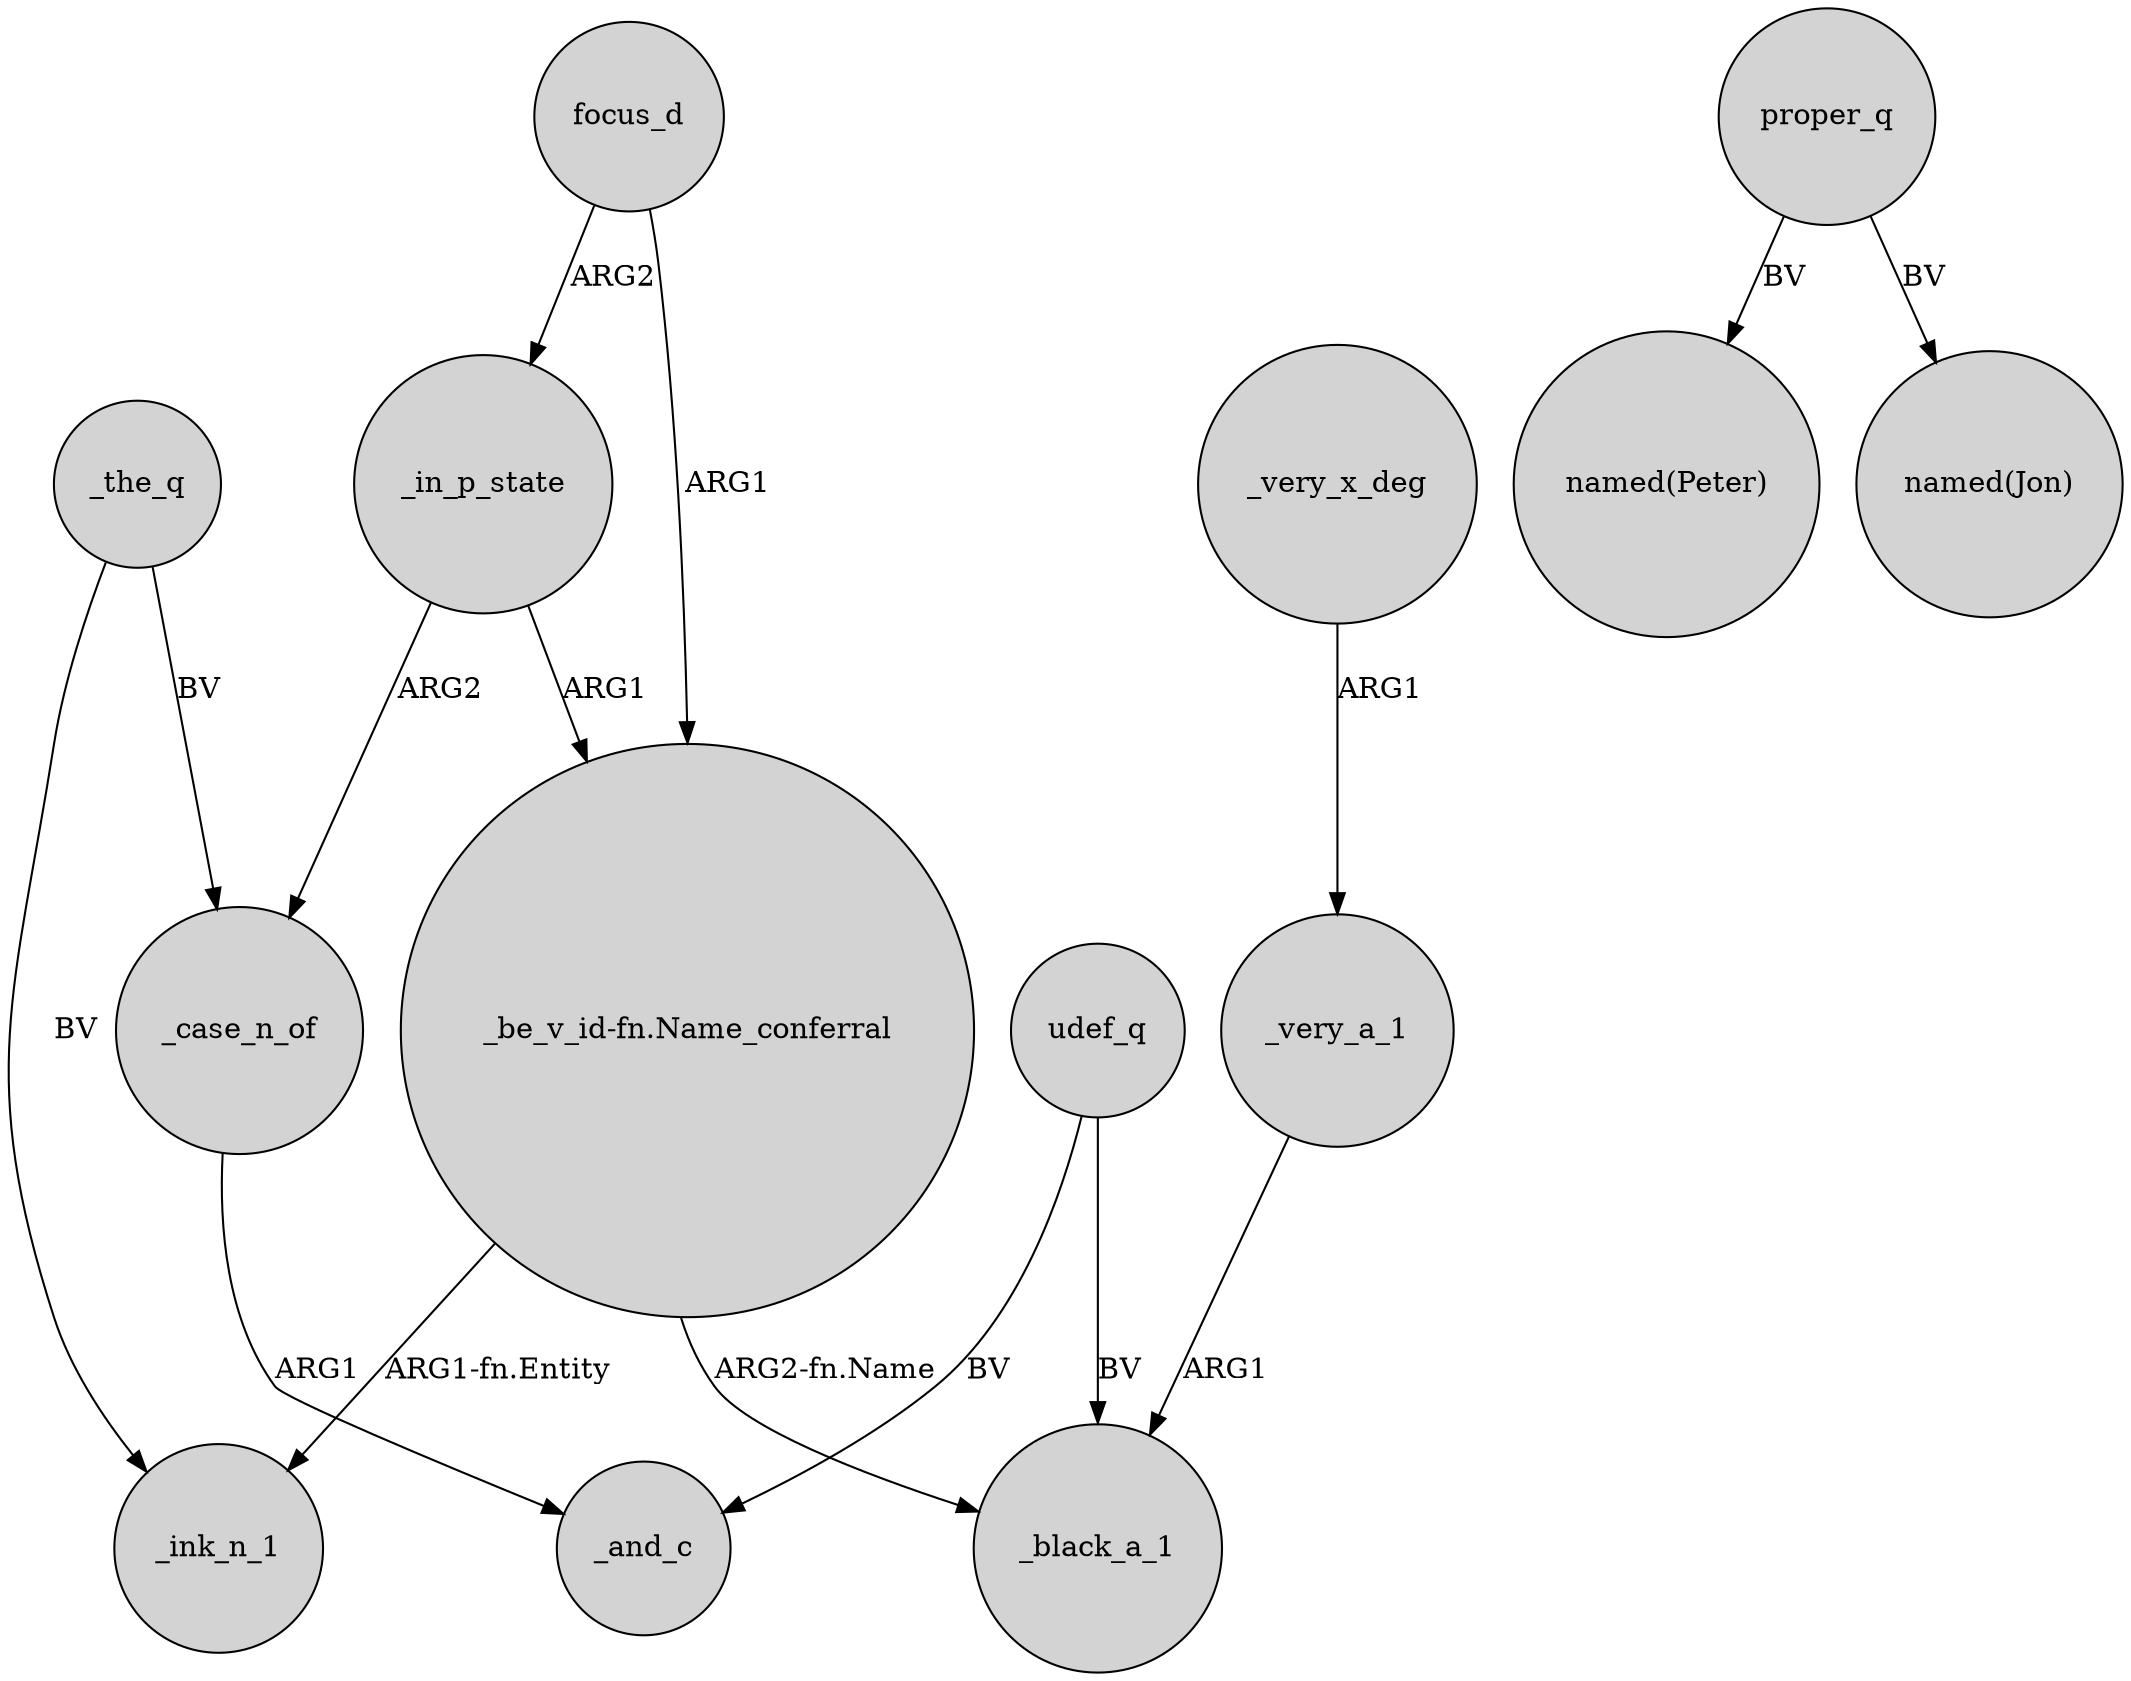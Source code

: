 digraph {
	node [shape=circle style=filled]
	_the_q -> _ink_n_1 [label=BV]
	"_be_v_id-fn.Name_conferral" -> _ink_n_1 [label="ARG1-fn.Entity"]
	focus_d -> _in_p_state [label=ARG2]
	_very_a_1 -> _black_a_1 [label=ARG1]
	_case_n_of -> _and_c [label=ARG1]
	_in_p_state -> "_be_v_id-fn.Name_conferral" [label=ARG1]
	udef_q -> _and_c [label=BV]
	_very_x_deg -> _very_a_1 [label=ARG1]
	proper_q -> "named(Peter)" [label=BV]
	_in_p_state -> _case_n_of [label=ARG2]
	proper_q -> "named(Jon)" [label=BV]
	_the_q -> _case_n_of [label=BV]
	"_be_v_id-fn.Name_conferral" -> _black_a_1 [label="ARG2-fn.Name"]
	focus_d -> "_be_v_id-fn.Name_conferral" [label=ARG1]
	udef_q -> _black_a_1 [label=BV]
}
